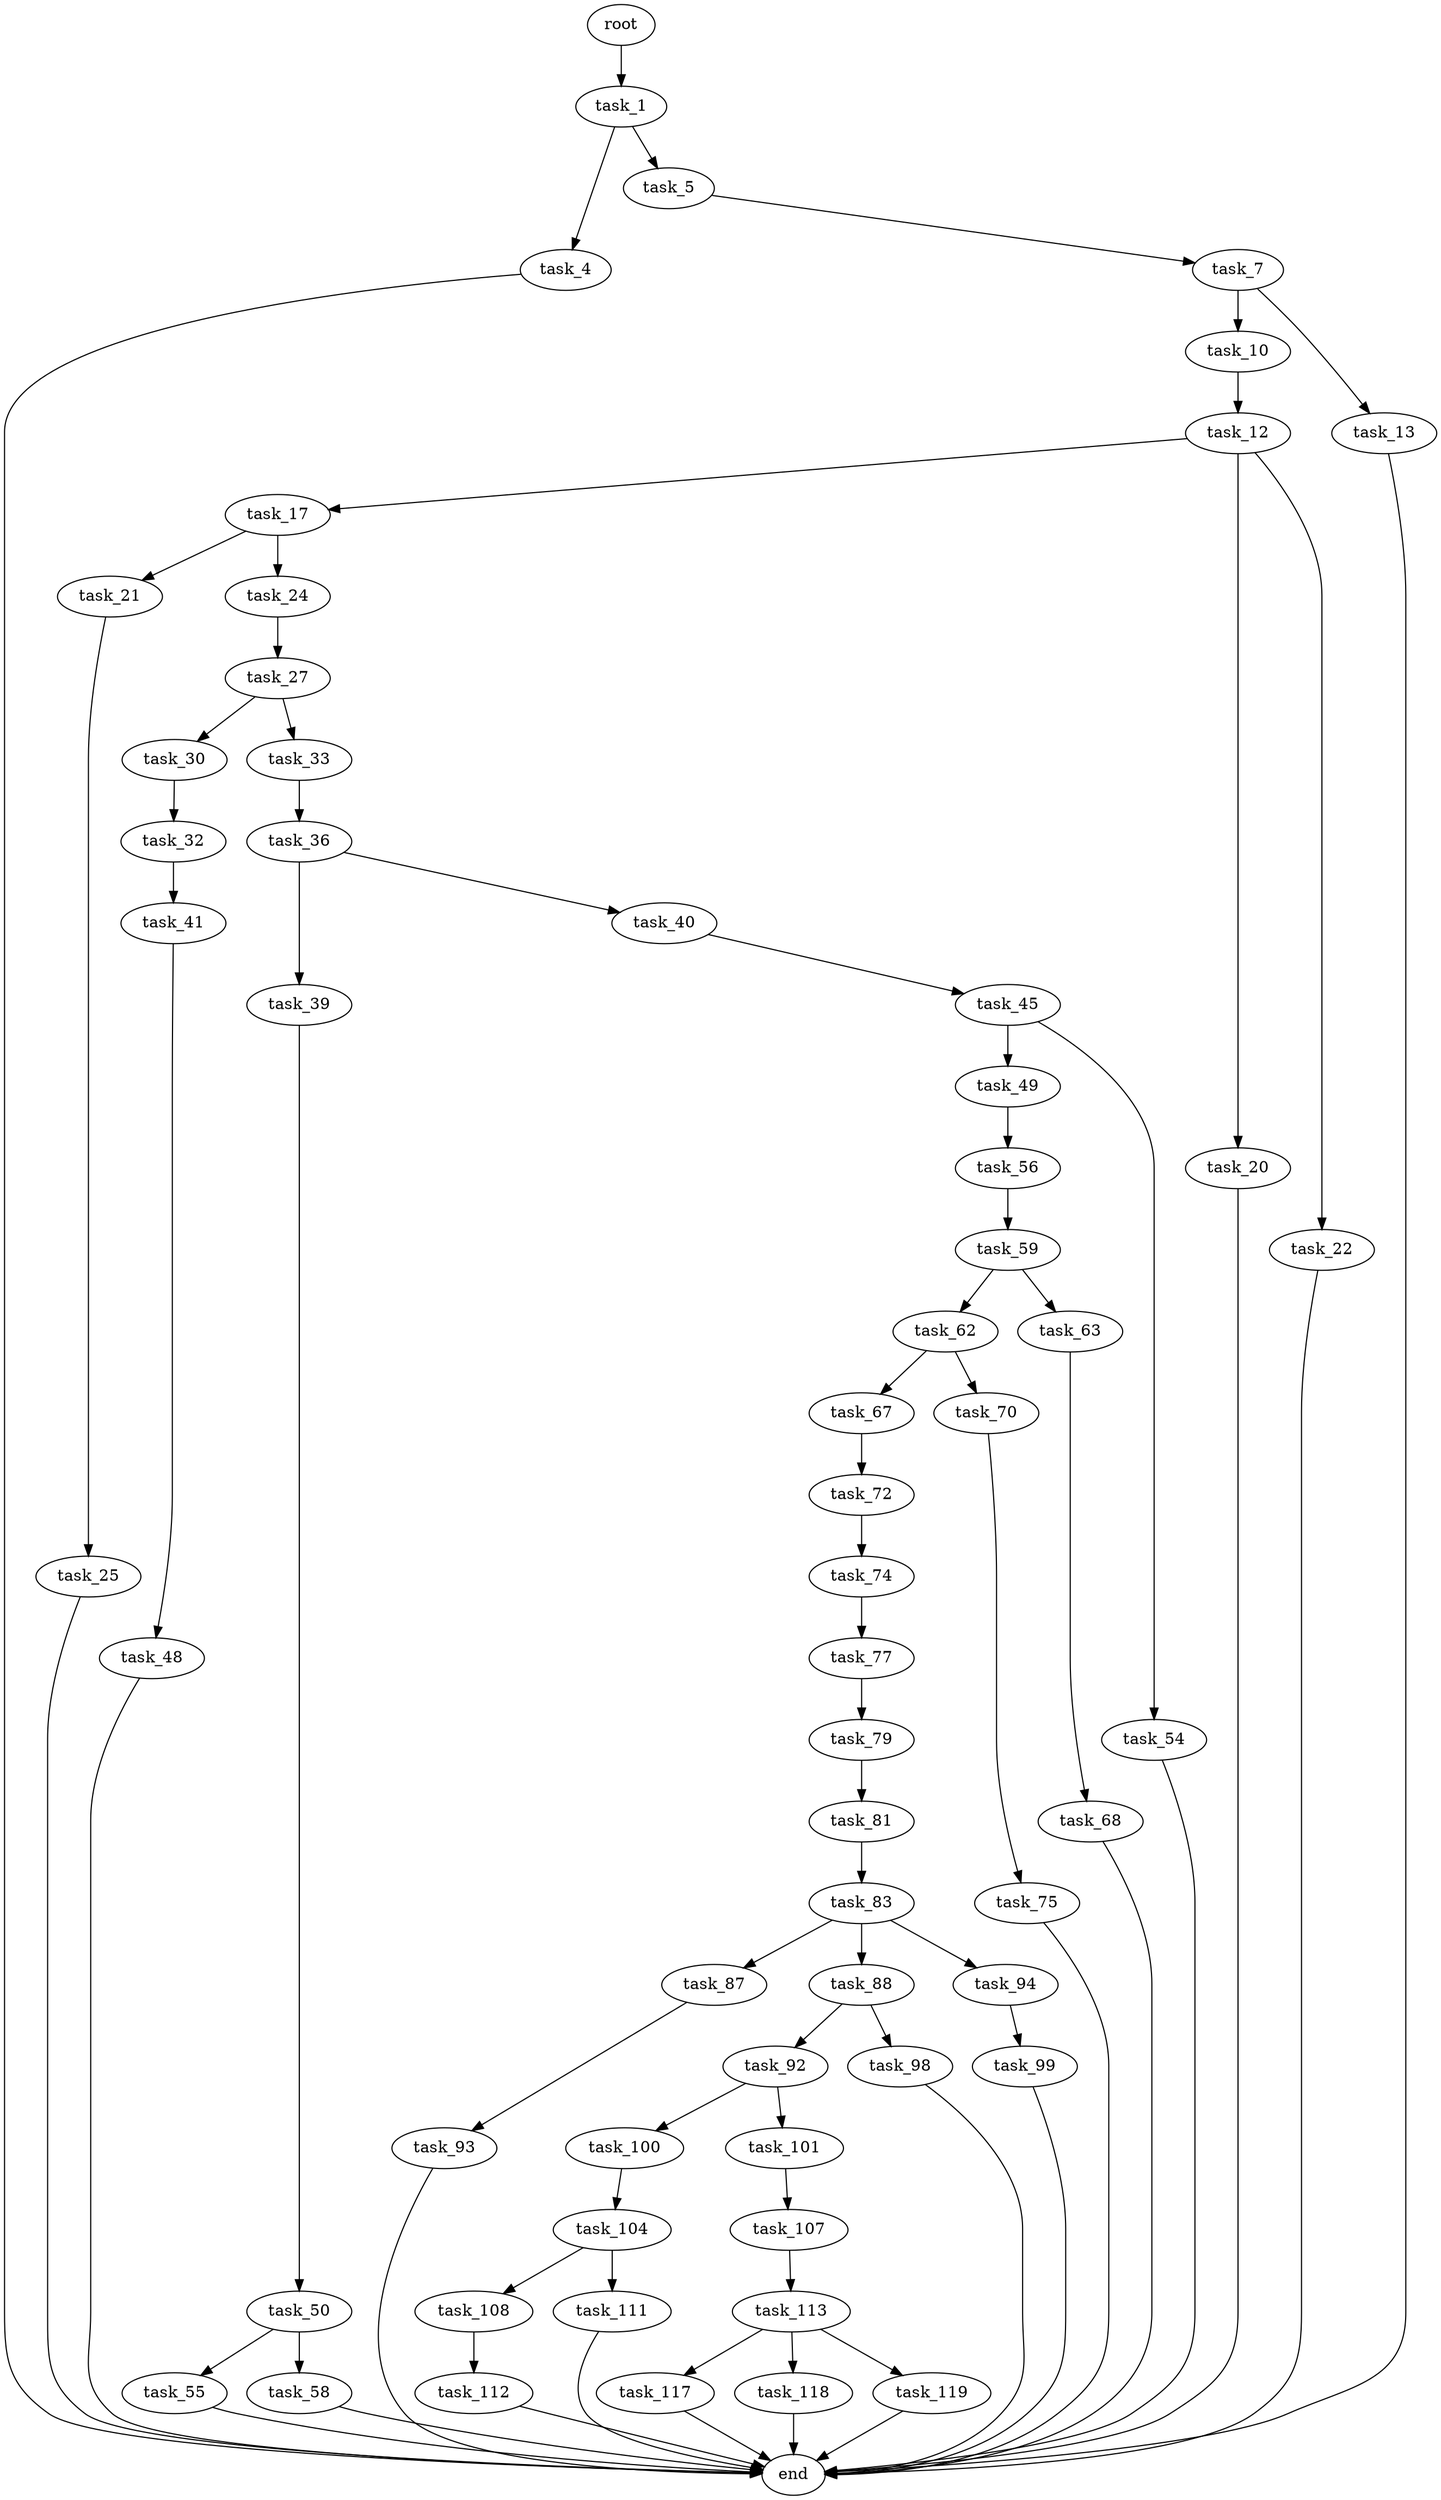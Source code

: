 digraph G {
  root [size="0.000000"];
  task_1 [size="26399203110.000000"];
  task_4 [size="822808346348.000000"];
  task_5 [size="493734968012.000000"];
  task_7 [size="26815215835.000000"];
  task_10 [size="672298456768.000000"];
  task_12 [size="68719476736.000000"];
  task_13 [size="231928233984.000000"];
  task_17 [size="549755813888.000000"];
  task_20 [size="621434886330.000000"];
  task_21 [size="152095673861.000000"];
  task_22 [size="18104852101.000000"];
  task_24 [size="782757789696.000000"];
  task_25 [size="304616278501.000000"];
  task_27 [size="147240976053.000000"];
  task_30 [size="398390302466.000000"];
  task_32 [size="4911046547.000000"];
  task_33 [size="6306211899.000000"];
  task_36 [size="68988145626.000000"];
  task_39 [size="841926050626.000000"];
  task_40 [size="1828816687.000000"];
  task_41 [size="549755813888.000000"];
  task_45 [size="231928233984.000000"];
  task_48 [size="549755813888.000000"];
  task_49 [size="340202724059.000000"];
  task_50 [size="487830077128.000000"];
  task_54 [size="28991029248.000000"];
  task_55 [size="28991029248.000000"];
  task_56 [size="24140782505.000000"];
  task_58 [size="878558199117.000000"];
  task_59 [size="185628729181.000000"];
  task_62 [size="368293445632.000000"];
  task_63 [size="71510160621.000000"];
  task_67 [size="8994377365.000000"];
  task_68 [size="446349765537.000000"];
  task_70 [size="1721834431.000000"];
  task_72 [size="14382505265.000000"];
  task_74 [size="1073741824000.000000"];
  task_75 [size="644012464178.000000"];
  task_77 [size="549755813888.000000"];
  task_79 [size="7685428766.000000"];
  task_81 [size="16694572957.000000"];
  task_83 [size="27774564793.000000"];
  task_87 [size="40614021731.000000"];
  task_88 [size="505861115696.000000"];
  task_92 [size="782757789696.000000"];
  task_93 [size="782757789696.000000"];
  task_94 [size="549755813888.000000"];
  task_98 [size="16724349282.000000"];
  task_99 [size="5530955263.000000"];
  task_100 [size="8589934592.000000"];
  task_101 [size="624532248.000000"];
  task_104 [size="20797580949.000000"];
  task_107 [size="1798804609.000000"];
  task_108 [size="594176066763.000000"];
  task_111 [size="288838780437.000000"];
  task_112 [size="154734469852.000000"];
  task_113 [size="31569245297.000000"];
  task_117 [size="230556252430.000000"];
  task_118 [size="442574740437.000000"];
  task_119 [size="4041265891.000000"];
  end [size="0.000000"];

  root -> task_1 [size="1.000000"];
  task_1 -> task_4 [size="75497472.000000"];
  task_1 -> task_5 [size="75497472.000000"];
  task_4 -> end [size="1.000000"];
  task_5 -> task_7 [size="679477248.000000"];
  task_7 -> task_10 [size="536870912.000000"];
  task_7 -> task_13 [size="536870912.000000"];
  task_10 -> task_12 [size="411041792.000000"];
  task_12 -> task_17 [size="134217728.000000"];
  task_12 -> task_20 [size="134217728.000000"];
  task_12 -> task_22 [size="134217728.000000"];
  task_13 -> end [size="1.000000"];
  task_17 -> task_21 [size="536870912.000000"];
  task_17 -> task_24 [size="536870912.000000"];
  task_20 -> end [size="1.000000"];
  task_21 -> task_25 [size="134217728.000000"];
  task_22 -> end [size="1.000000"];
  task_24 -> task_27 [size="679477248.000000"];
  task_25 -> end [size="1.000000"];
  task_27 -> task_30 [size="301989888.000000"];
  task_27 -> task_33 [size="301989888.000000"];
  task_30 -> task_32 [size="411041792.000000"];
  task_32 -> task_41 [size="301989888.000000"];
  task_33 -> task_36 [size="209715200.000000"];
  task_36 -> task_39 [size="75497472.000000"];
  task_36 -> task_40 [size="75497472.000000"];
  task_39 -> task_50 [size="536870912.000000"];
  task_40 -> task_45 [size="209715200.000000"];
  task_41 -> task_48 [size="536870912.000000"];
  task_45 -> task_49 [size="301989888.000000"];
  task_45 -> task_54 [size="301989888.000000"];
  task_48 -> end [size="1.000000"];
  task_49 -> task_56 [size="536870912.000000"];
  task_50 -> task_55 [size="536870912.000000"];
  task_50 -> task_58 [size="536870912.000000"];
  task_54 -> end [size="1.000000"];
  task_55 -> end [size="1.000000"];
  task_56 -> task_59 [size="536870912.000000"];
  task_58 -> end [size="1.000000"];
  task_59 -> task_62 [size="411041792.000000"];
  task_59 -> task_63 [size="411041792.000000"];
  task_62 -> task_67 [size="411041792.000000"];
  task_62 -> task_70 [size="411041792.000000"];
  task_63 -> task_68 [size="301989888.000000"];
  task_67 -> task_72 [size="679477248.000000"];
  task_68 -> end [size="1.000000"];
  task_70 -> task_75 [size="33554432.000000"];
  task_72 -> task_74 [size="33554432.000000"];
  task_74 -> task_77 [size="838860800.000000"];
  task_75 -> end [size="1.000000"];
  task_77 -> task_79 [size="536870912.000000"];
  task_79 -> task_81 [size="209715200.000000"];
  task_81 -> task_83 [size="301989888.000000"];
  task_83 -> task_87 [size="33554432.000000"];
  task_83 -> task_88 [size="33554432.000000"];
  task_83 -> task_94 [size="33554432.000000"];
  task_87 -> task_93 [size="75497472.000000"];
  task_88 -> task_92 [size="411041792.000000"];
  task_88 -> task_98 [size="411041792.000000"];
  task_92 -> task_100 [size="679477248.000000"];
  task_92 -> task_101 [size="679477248.000000"];
  task_93 -> end [size="1.000000"];
  task_94 -> task_99 [size="536870912.000000"];
  task_98 -> end [size="1.000000"];
  task_99 -> end [size="1.000000"];
  task_100 -> task_104 [size="33554432.000000"];
  task_101 -> task_107 [size="33554432.000000"];
  task_104 -> task_108 [size="679477248.000000"];
  task_104 -> task_111 [size="679477248.000000"];
  task_107 -> task_113 [size="75497472.000000"];
  task_108 -> task_112 [size="536870912.000000"];
  task_111 -> end [size="1.000000"];
  task_112 -> end [size="1.000000"];
  task_113 -> task_117 [size="536870912.000000"];
  task_113 -> task_118 [size="536870912.000000"];
  task_113 -> task_119 [size="536870912.000000"];
  task_117 -> end [size="1.000000"];
  task_118 -> end [size="1.000000"];
  task_119 -> end [size="1.000000"];
}
